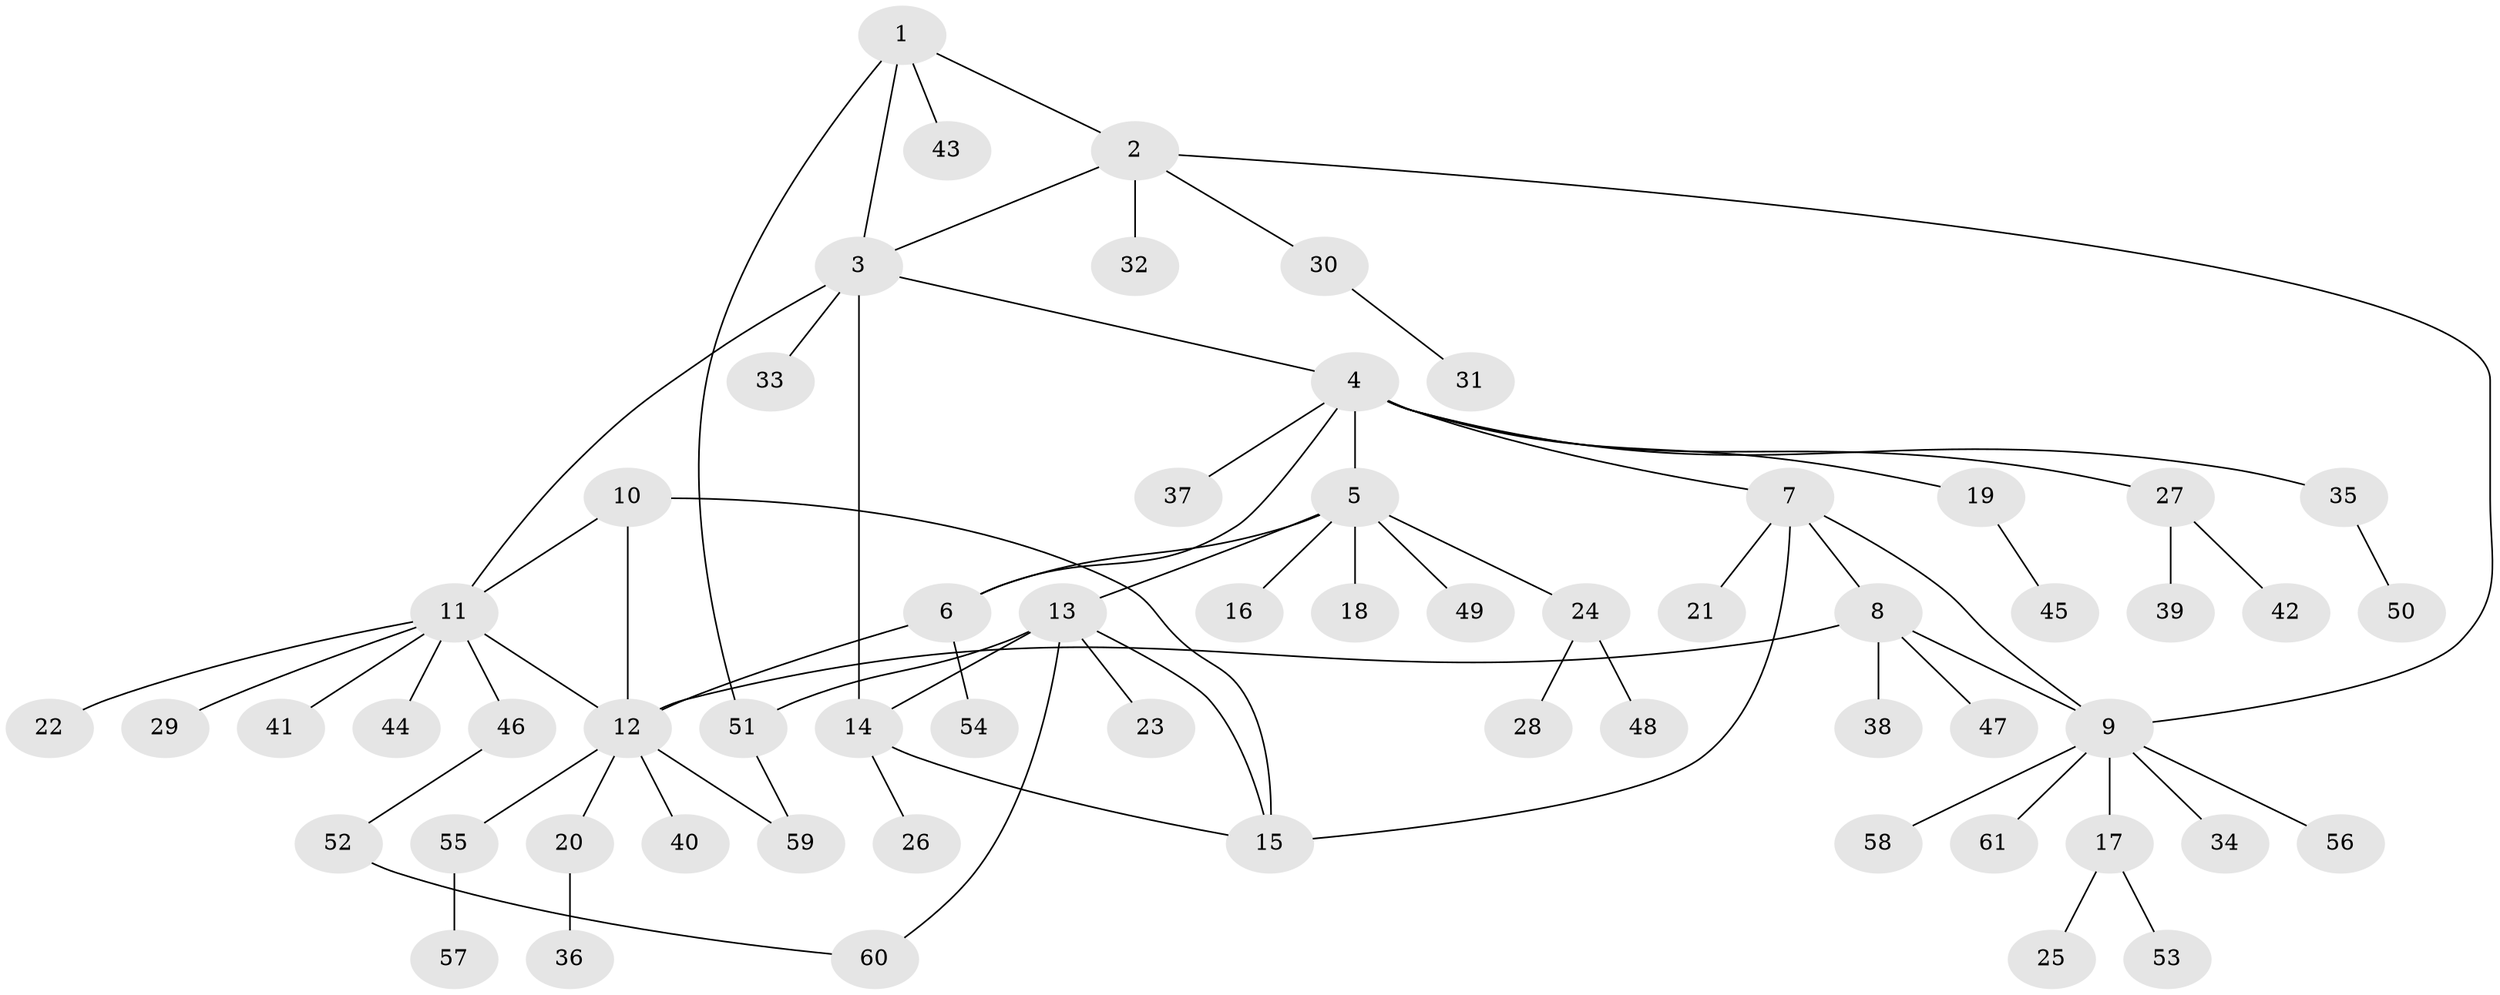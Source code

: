 // Generated by graph-tools (version 1.1) at 2025/26/03/09/25 03:26:39]
// undirected, 61 vertices, 74 edges
graph export_dot {
graph [start="1"]
  node [color=gray90,style=filled];
  1;
  2;
  3;
  4;
  5;
  6;
  7;
  8;
  9;
  10;
  11;
  12;
  13;
  14;
  15;
  16;
  17;
  18;
  19;
  20;
  21;
  22;
  23;
  24;
  25;
  26;
  27;
  28;
  29;
  30;
  31;
  32;
  33;
  34;
  35;
  36;
  37;
  38;
  39;
  40;
  41;
  42;
  43;
  44;
  45;
  46;
  47;
  48;
  49;
  50;
  51;
  52;
  53;
  54;
  55;
  56;
  57;
  58;
  59;
  60;
  61;
  1 -- 2;
  1 -- 3;
  1 -- 43;
  1 -- 51;
  2 -- 3;
  2 -- 9;
  2 -- 30;
  2 -- 32;
  3 -- 4;
  3 -- 11;
  3 -- 14;
  3 -- 33;
  4 -- 5;
  4 -- 6;
  4 -- 7;
  4 -- 19;
  4 -- 27;
  4 -- 35;
  4 -- 37;
  5 -- 6;
  5 -- 13;
  5 -- 16;
  5 -- 18;
  5 -- 24;
  5 -- 49;
  6 -- 12;
  6 -- 54;
  7 -- 8;
  7 -- 9;
  7 -- 15;
  7 -- 21;
  8 -- 9;
  8 -- 12;
  8 -- 38;
  8 -- 47;
  9 -- 17;
  9 -- 34;
  9 -- 56;
  9 -- 58;
  9 -- 61;
  10 -- 11;
  10 -- 12;
  10 -- 15;
  11 -- 12;
  11 -- 22;
  11 -- 29;
  11 -- 41;
  11 -- 44;
  11 -- 46;
  12 -- 20;
  12 -- 40;
  12 -- 55;
  12 -- 59;
  13 -- 14;
  13 -- 15;
  13 -- 23;
  13 -- 51;
  13 -- 60;
  14 -- 15;
  14 -- 26;
  17 -- 25;
  17 -- 53;
  19 -- 45;
  20 -- 36;
  24 -- 28;
  24 -- 48;
  27 -- 39;
  27 -- 42;
  30 -- 31;
  35 -- 50;
  46 -- 52;
  51 -- 59;
  52 -- 60;
  55 -- 57;
}

